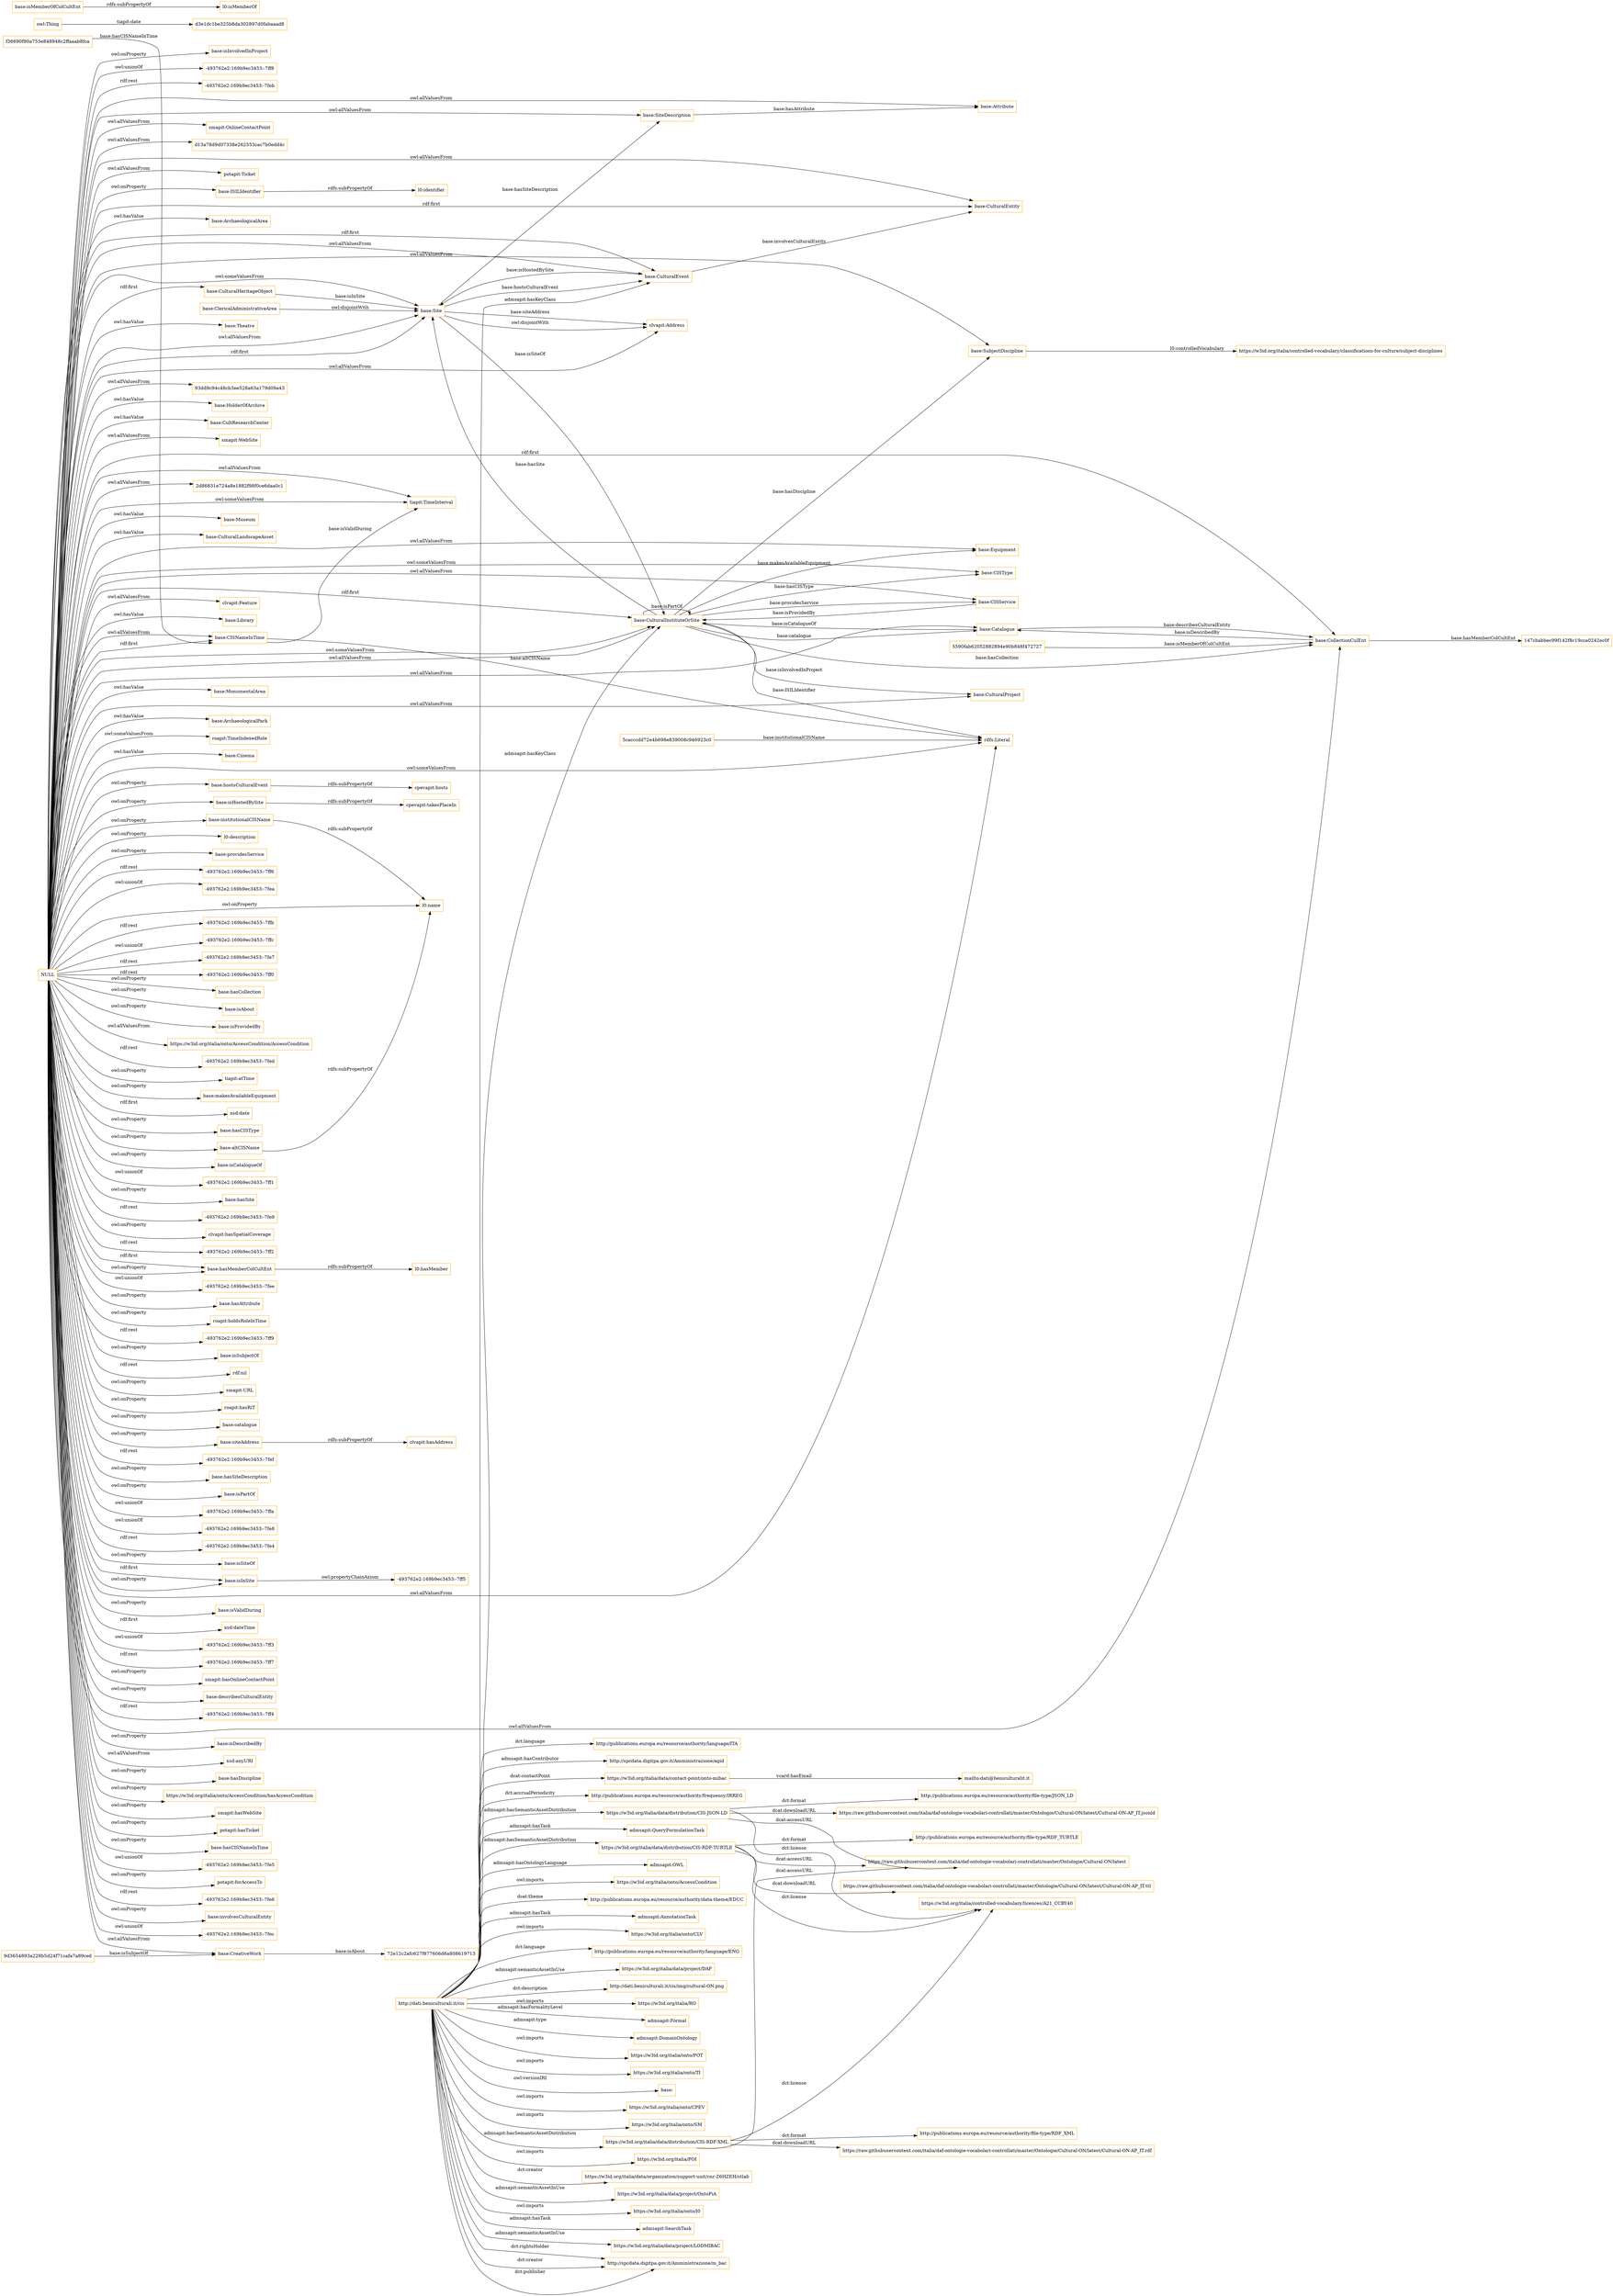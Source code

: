 digraph ar2dtool_diagram { 
rankdir=LR;
size="1501"
node [shape = rectangle, color="orange"]; "base:Attribute" "base:CulturalHeritageObject" "smapit:OnlineContactPoint" "5590fab62052882894e90b848f472727" "d13a78d9d07338e262553cac7b0edd4c" "base:CISType" "potapit:Ticket" "base:Catalogue" "base:ArchaeologicalArea" "clvapit:Address" "base:Site" "base:CulturalEntity" "base:Theatre" "base:CulturalInstituteOrSite" "9d3654893a229b5d24f71cafa7a89ced" "93dd9c94c48cb3ee528a63a179d09a43" "base:HolderOfArchive" "base:CultResearchCenter" "smapit:WebSite" "5cacccdd72e4b698e839008c946923c0" "tiapit:TimeInterval" "f36690f90a753e848948c2ffaaab8fca" "2d86831e724a8e1882f98f0ce6daa0c1" "base:CISNameInTime" "base:ClericalAdministrativeArea" "base:Museum" "base:CulturalLandscapeAsset" "base:CollectionCulEnt" "base:Equipment" "72e12c2afc627f877606d6a808619713" "base:CreativeWork" "base:SubjectDiscipline" "clvapit:Feature" "base:Library" "base:CulturalEvent" "base:CISService" "base:SiteDescription" "owl:Thing" "base:MonumentalArea" "147cbabbec99f142f8c19cca0242ec0f" "base:CulturalProject" "base:ArchaeologicalPark" "roapit:TimeIndexedRole" "base:Cinema" ; /*classes style*/
	"https://w3id.org/italia/data/distribution/CIS-RDF-XML" -> "https://w3id.org/italia/controlled-vocabulary/licences/A21_CCBY40" [ label = "dct:license" ];
	"https://w3id.org/italia/data/distribution/CIS-RDF-XML" -> "https://raw.githubusercontent.com/italia/daf-ontologie-vocabolari-controllati/master/Ontologie/Cultural-ON/latest/Cultural-ON-AP_IT.rdf" [ label = "dcat:downloadURL" ];
	"https://w3id.org/italia/data/distribution/CIS-RDF-XML" -> "http://publications.europa.eu/resource/authority/file-type/RDF_XML" [ label = "dct:format" ];
	"https://w3id.org/italia/data/distribution/CIS-RDF-XML" -> "https://raw.githubusercontent.com/italia/daf-ontologie-vocabolari-controllati/master/Ontologie/Cultural-ON/latest" [ label = "dcat:accessURL" ];
	"base:hostsCulturalEvent" -> "cpevapit:hosts" [ label = "rdfs:subPropertyOf" ];
	"http://dati.beniculturali.it/cis" -> "https://w3id.org/italia/POI" [ label = "owl:imports" ];
	"http://dati.beniculturali.it/cis" -> "https://w3id.org/italia/data/organization/support-unit/cnr-Z6HZEH/stlab" [ label = "dct:creator" ];
	"http://dati.beniculturali.it/cis" -> "https://w3id.org/italia/data/project/OntoPiA" [ label = "admsapit:semanticAssetInUse" ];
	"http://dati.beniculturali.it/cis" -> "https://w3id.org/italia/onto/l0" [ label = "owl:imports" ];
	"http://dati.beniculturali.it/cis" -> "admsapit:SearchTask" [ label = "admsapit:hasTask" ];
	"http://dati.beniculturali.it/cis" -> "https://w3id.org/italia/data/project/LODMIBAC" [ label = "admsapit:semanticAssetInUse" ];
	"http://dati.beniculturali.it/cis" -> "base:CulturalInstituteOrSite" [ label = "admsapit:hasKeyClass" ];
	"http://dati.beniculturali.it/cis" -> "base:CulturalEvent" [ label = "admsapit:hasKeyClass" ];
	"http://dati.beniculturali.it/cis" -> "http://spcdata.digitpa.gov.it/Amministrazione/m_bac" [ label = "dct:rightsHolder" ];
	"http://dati.beniculturali.it/cis" -> "http://publications.europa.eu/resource/authority/language/ITA" [ label = "dct:language" ];
	"http://dati.beniculturali.it/cis" -> "http://spcdata.digitpa.gov.it/Amministrazione/agid" [ label = "admsapit:hasContributor" ];
	"http://dati.beniculturali.it/cis" -> "https://w3id.org/italia/data/contact-point/onto-mibac" [ label = "dcat:contactPoint" ];
	"http://dati.beniculturali.it/cis" -> "http://publications.europa.eu/resource/authority/frequency/IRREG" [ label = "dct:accrualPeriodicity" ];
	"http://dati.beniculturali.it/cis" -> "https://w3id.org/italia/data/distribution/CIS-JSON-LD" [ label = "admsapit:hasSemanticAssetDistribution" ];
	"http://dati.beniculturali.it/cis" -> "admsapit:QueryFormulationTask" [ label = "admsapit:hasTask" ];
	"http://dati.beniculturali.it/cis" -> "https://w3id.org/italia/data/distribution/CIS-RDF-TURTLE" [ label = "admsapit:hasSemanticAssetDistribution" ];
	"http://dati.beniculturali.it/cis" -> "admsapit:OWL" [ label = "admsapit:hasOntologyLanguage" ];
	"http://dati.beniculturali.it/cis" -> "https://w3id.org/italia/onto/AccessCondition" [ label = "owl:imports" ];
	"http://dati.beniculturali.it/cis" -> "http://publications.europa.eu/resource/authority/data-theme/EDUC" [ label = "dcat:theme" ];
	"http://dati.beniculturali.it/cis" -> "admsapit:AnnotationTask" [ label = "admsapit:hasTask" ];
	"http://dati.beniculturali.it/cis" -> "https://w3id.org/italia/onto/CLV" [ label = "owl:imports" ];
	"http://dati.beniculturali.it/cis" -> "http://publications.europa.eu/resource/authority/language/ENG" [ label = "dct:language" ];
	"http://dati.beniculturali.it/cis" -> "https://w3id.org/italia/data/project/DAF" [ label = "admsapit:semanticAssetInUse" ];
	"http://dati.beniculturali.it/cis" -> "https://w3id.org/italia/data/distribution/CIS-RDF-XML" [ label = "admsapit:hasSemanticAssetDistribution" ];
	"http://dati.beniculturali.it/cis" -> "http://dati.beniculturali.it/cis/img/cultural-ON.png" [ label = "dct:description" ];
	"http://dati.beniculturali.it/cis" -> "https://w3id.org/italia/RO" [ label = "owl:imports" ];
	"http://dati.beniculturali.it/cis" -> "http://spcdata.digitpa.gov.it/Amministrazione/m_bac" [ label = "dct:creator" ];
	"http://dati.beniculturali.it/cis" -> "http://spcdata.digitpa.gov.it/Amministrazione/m_bac" [ label = "dct:publisher" ];
	"http://dati.beniculturali.it/cis" -> "admsapit:Formal" [ label = "admsapit:hasFormalityLevel" ];
	"http://dati.beniculturali.it/cis" -> "admsapit:DomainOntology" [ label = "admsapit:type" ];
	"http://dati.beniculturali.it/cis" -> "https://w3id.org/italia/onto/POT" [ label = "owl:imports" ];
	"http://dati.beniculturali.it/cis" -> "https://w3id.org/italia/onto/TI" [ label = "owl:imports" ];
	"http://dati.beniculturali.it/cis" -> "base:" [ label = "owl:versionIRI" ];
	"http://dati.beniculturali.it/cis" -> "https://w3id.org/italia/onto/CPEV" [ label = "owl:imports" ];
	"http://dati.beniculturali.it/cis" -> "https://w3id.org/italia/onto/SM" [ label = "owl:imports" ];
	"base:ClericalAdministrativeArea" -> "base:Site" [ label = "owl:disjointWith" ];
	"https://w3id.org/italia/data/contact-point/onto-mibac" -> "mailto:dati@beniculturalit.it" [ label = "vcard:hasEmail" ];
	"base:Site" -> "clvapit:Address" [ label = "owl:disjointWith" ];
	"https://w3id.org/italia/data/distribution/CIS-JSON-LD" -> "https://w3id.org/italia/controlled-vocabulary/licences/A21_CCBY40" [ label = "dct:license" ];
	"https://w3id.org/italia/data/distribution/CIS-JSON-LD" -> "http://publications.europa.eu/resource/authority/file-type/JSON_LD" [ label = "dct:format" ];
	"https://w3id.org/italia/data/distribution/CIS-JSON-LD" -> "https://raw.githubusercontent.com/italia/daf-ontologie-vocabolari-controllati/master/Ontologie/Cultural-ON/latest/Cultural-ON-AP_IT.jsonld" [ label = "dcat:downloadURL" ];
	"https://w3id.org/italia/data/distribution/CIS-JSON-LD" -> "https://raw.githubusercontent.com/italia/daf-ontologie-vocabolari-controllati/master/Ontologie/Cultural-ON/latest" [ label = "dcat:accessURL" ];
	"base:isHostedBySite" -> "cpevapit:takesPlaceIn" [ label = "rdfs:subPropertyOf" ];
	"base:institutionalCISName" -> "l0:name" [ label = "rdfs:subPropertyOf" ];
	"NULL" -> "l0:description" [ label = "owl:onProperty" ];
	"NULL" -> "smapit:OnlineContactPoint" [ label = "owl:allValuesFrom" ];
	"NULL" -> "smapit:WebSite" [ label = "owl:allValuesFrom" ];
	"NULL" -> "base:providesService" [ label = "owl:onProperty" ];
	"NULL" -> "-493762e2:169b9ec3453:-7ff6" [ label = "rdf:rest" ];
	"NULL" -> "base:Museum" [ label = "owl:hasValue" ];
	"NULL" -> "base:CISNameInTime" [ label = "owl:allValuesFrom" ];
	"NULL" -> "-493762e2:169b9ec3453:-7fea" [ label = "owl:unionOf" ];
	"NULL" -> "base:institutionalCISName" [ label = "owl:onProperty" ];
	"NULL" -> "base:altCISName" [ label = "owl:onProperty" ];
	"NULL" -> "l0:name" [ label = "owl:onProperty" ];
	"NULL" -> "-493762e2:169b9ec3453:-7ffb" [ label = "rdf:rest" ];
	"NULL" -> "-493762e2:169b9ec3453:-7ffc" [ label = "owl:unionOf" ];
	"NULL" -> "base:SiteDescription" [ label = "owl:allValuesFrom" ];
	"NULL" -> "-493762e2:169b9ec3453:-7fe7" [ label = "rdf:rest" ];
	"NULL" -> "base:CulturalInstituteOrSite" [ label = "owl:someValuesFrom" ];
	"NULL" -> "-493762e2:169b9ec3453:-7ff0" [ label = "rdf:rest" ];
	"NULL" -> "roapit:TimeIndexedRole" [ label = "owl:someValuesFrom" ];
	"NULL" -> "base:hasCollection" [ label = "owl:onProperty" ];
	"NULL" -> "base:Site" [ label = "rdf:first" ];
	"NULL" -> "base:isAbout" [ label = "owl:onProperty" ];
	"NULL" -> "base:Theatre" [ label = "owl:hasValue" ];
	"NULL" -> "base:isProvidedBy" [ label = "owl:onProperty" ];
	"NULL" -> "base:HolderOfArchive" [ label = "owl:hasValue" ];
	"NULL" -> "https://w3id.org/italia/onto/AccessCondition/AccessCondition" [ label = "owl:allValuesFrom" ];
	"NULL" -> "base:CollectionCulEnt" [ label = "owl:allValuesFrom" ];
	"NULL" -> "-493762e2:169b9ec3453:-7fed" [ label = "rdf:rest" ];
	"NULL" -> "tiapit:atTime" [ label = "owl:onProperty" ];
	"NULL" -> "base:CultResearchCenter" [ label = "owl:hasValue" ];
	"NULL" -> "base:makesAvailableEquipment" [ label = "owl:onProperty" ];
	"NULL" -> "xsd:date" [ label = "rdf:first" ];
	"NULL" -> "base:CulturalHeritageObject" [ label = "rdf:first" ];
	"NULL" -> "base:CulturalEvent" [ label = "rdf:first" ];
	"NULL" -> "base:hasCISType" [ label = "owl:onProperty" ];
	"NULL" -> "base:hasMemberColCultEnt" [ label = "owl:onProperty" ];
	"NULL" -> "base:CreativeWork" [ label = "owl:allValuesFrom" ];
	"NULL" -> "base:hasMemberColCultEnt" [ label = "rdf:first" ];
	"NULL" -> "base:MonumentalArea" [ label = "owl:hasValue" ];
	"NULL" -> "base:isCatalogueOf" [ label = "owl:onProperty" ];
	"NULL" -> "base:CISNameInTime" [ label = "rdf:first" ];
	"NULL" -> "base:CulturalProject" [ label = "owl:allValuesFrom" ];
	"NULL" -> "base:CulturalEntity" [ label = "owl:allValuesFrom" ];
	"NULL" -> "base:hostsCulturalEvent" [ label = "owl:onProperty" ];
	"NULL" -> "base:Library" [ label = "owl:hasValue" ];
	"NULL" -> "-493762e2:169b9ec3453:-7ff1" [ label = "owl:unionOf" ];
	"NULL" -> "base:hasSite" [ label = "owl:onProperty" ];
	"NULL" -> "-493762e2:169b9ec3453:-7fe9" [ label = "rdf:rest" ];
	"NULL" -> "clvapit:hasSpatialCoverage" [ label = "owl:onProperty" ];
	"NULL" -> "base:CulturalEntity" [ label = "rdf:first" ];
	"NULL" -> "-493762e2:169b9ec3453:-7ff2" [ label = "rdf:rest" ];
	"NULL" -> "d13a78d9d07338e262553cac7b0edd4c" [ label = "owl:allValuesFrom" ];
	"NULL" -> "-493762e2:169b9ec3453:-7fee" [ label = "owl:unionOf" ];
	"NULL" -> "base:hasAttribute" [ label = "owl:onProperty" ];
	"NULL" -> "roapit:holdsRoleInTime" [ label = "owl:onProperty" ];
	"NULL" -> "base:CollectionCulEnt" [ label = "rdf:first" ];
	"NULL" -> "base:CulturalEvent" [ label = "owl:allValuesFrom" ];
	"NULL" -> "base:siteAddress" [ label = "owl:onProperty" ];
	"NULL" -> "-493762e2:169b9ec3453:-7ff9" [ label = "rdf:rest" ];
	"NULL" -> "base:isSubjectOf" [ label = "owl:onProperty" ];
	"NULL" -> "93dd9c94c48cb3ee528a63a179d09a43" [ label = "owl:allValuesFrom" ];
	"NULL" -> "base:CulturalInstituteOrSite" [ label = "owl:allValuesFrom" ];
	"NULL" -> "rdf:nil" [ label = "rdf:rest" ];
	"NULL" -> "smapit:URL" [ label = "owl:onProperty" ];
	"NULL" -> "roapit:hasRiT" [ label = "owl:onProperty" ];
	"NULL" -> "base:catalogue" [ label = "owl:onProperty" ];
	"NULL" -> "base:CulturalLandscapeAsset" [ label = "owl:hasValue" ];
	"NULL" -> "base:isInSite" [ label = "owl:onProperty" ];
	"NULL" -> "-493762e2:169b9ec3453:-7fef" [ label = "rdf:rest" ];
	"NULL" -> "base:hasSiteDescription" [ label = "owl:onProperty" ];
	"NULL" -> "base:Equipment" [ label = "owl:allValuesFrom" ];
	"NULL" -> "base:isHostedBySite" [ label = "owl:onProperty" ];
	"NULL" -> "base:isPartOf" [ label = "owl:onProperty" ];
	"NULL" -> "-493762e2:169b9ec3453:-7ffa" [ label = "owl:unionOf" ];
	"NULL" -> "-493762e2:169b9ec3453:-7fe8" [ label = "owl:unionOf" ];
	"NULL" -> "clvapit:Address" [ label = "owl:allValuesFrom" ];
	"NULL" -> "-493762e2:169b9ec3453:-7fe4" [ label = "rdf:rest" ];
	"NULL" -> "base:isSiteOf" [ label = "owl:onProperty" ];
	"NULL" -> "rdfs:Literal" [ label = "owl:someValuesFrom" ];
	"NULL" -> "base:isValidDuring" [ label = "owl:onProperty" ];
	"NULL" -> "base:ArchaeologicalArea" [ label = "owl:hasValue" ];
	"NULL" -> "xsd:dateTime" [ label = "rdf:first" ];
	"NULL" -> "-493762e2:169b9ec3453:-7ff3" [ label = "owl:unionOf" ];
	"NULL" -> "-493762e2:169b9ec3453:-7ff7" [ label = "rdf:rest" ];
	"NULL" -> "base:Attribute" [ label = "owl:allValuesFrom" ];
	"NULL" -> "potapit:Ticket" [ label = "owl:allValuesFrom" ];
	"NULL" -> "smapit:hasOnlineContactPoint" [ label = "owl:onProperty" ];
	"NULL" -> "base:describesCulturalEntity" [ label = "owl:onProperty" ];
	"NULL" -> "base:SubjectDiscipline" [ label = "owl:allValuesFrom" ];
	"NULL" -> "-493762e2:169b9ec3453:-7ff4" [ label = "rdf:rest" ];
	"NULL" -> "base:Site" [ label = "owl:someValuesFrom" ];
	"NULL" -> "clvapit:Feature" [ label = "owl:allValuesFrom" ];
	"NULL" -> "base:ISILIdentifier" [ label = "owl:onProperty" ];
	"NULL" -> "base:CISService" [ label = "owl:allValuesFrom" ];
	"NULL" -> "base:isDescribedBy" [ label = "owl:onProperty" ];
	"NULL" -> "xsd:anyURI" [ label = "owl:allValuesFrom" ];
	"NULL" -> "base:Catalogue" [ label = "owl:allValuesFrom" ];
	"NULL" -> "base:hasDiscipline" [ label = "owl:onProperty" ];
	"NULL" -> "https://w3id.org/italia/onto/AccessCondition/hasAccessCondition" [ label = "owl:onProperty" ];
	"NULL" -> "smapit:hasWebSite" [ label = "owl:onProperty" ];
	"NULL" -> "rdfs:Literal" [ label = "owl:allValuesFrom" ];
	"NULL" -> "base:isInSite" [ label = "rdf:first" ];
	"NULL" -> "potapit:hasTicket" [ label = "owl:onProperty" ];
	"NULL" -> "base:hasCISNameInTime" [ label = "owl:onProperty" ];
	"NULL" -> "tiapit:TimeInterval" [ label = "owl:someValuesFrom" ];
	"NULL" -> "-493762e2:169b9ec3453:-7fe5" [ label = "owl:unionOf" ];
	"NULL" -> "base:CulturalInstituteOrSite" [ label = "rdf:first" ];
	"NULL" -> "tiapit:TimeInterval" [ label = "owl:allValuesFrom" ];
	"NULL" -> "base:Cinema" [ label = "owl:hasValue" ];
	"NULL" -> "base:Site" [ label = "owl:allValuesFrom" ];
	"NULL" -> "base:ArchaeologicalPark" [ label = "owl:hasValue" ];
	"NULL" -> "potapit:forAccessTo" [ label = "owl:onProperty" ];
	"NULL" -> "-493762e2:169b9ec3453:-7fe6" [ label = "rdf:rest" ];
	"NULL" -> "base:involvesCulturalEntity" [ label = "owl:onProperty" ];
	"NULL" -> "base:CISType" [ label = "owl:someValuesFrom" ];
	"NULL" -> "2d86831e724a8e1882f98f0ce6daa0c1" [ label = "owl:allValuesFrom" ];
	"NULL" -> "-493762e2:169b9ec3453:-7fec" [ label = "owl:unionOf" ];
	"NULL" -> "base:isInvolvedInProject" [ label = "owl:onProperty" ];
	"NULL" -> "-493762e2:169b9ec3453:-7ff8" [ label = "owl:unionOf" ];
	"NULL" -> "-493762e2:169b9ec3453:-7feb" [ label = "rdf:rest" ];
	"base:SubjectDiscipline" -> "https://w3id.org/italia/controlled-vocabulary/classifications-for-culture/subject-disciplines" [ label = "l0:controlledVocabulary" ];
	"base:hasMemberColCultEnt" -> "l0:hasMember" [ label = "rdfs:subPropertyOf" ];
	"base:isMemberOfColCultEnt" -> "l0:isMemberOf" [ label = "rdfs:subPropertyOf" ];
	"base:altCISName" -> "l0:name" [ label = "rdfs:subPropertyOf" ];
	"base:siteAddress" -> "clvapit:hasAddress" [ label = "rdfs:subPropertyOf" ];
	"base:ISILIdentifier" -> "l0:identifier" [ label = "rdfs:subPropertyOf" ];
	"base:isInSite" -> "-493762e2:169b9ec3453:-7ff5" [ label = "owl:propertyChainAxiom" ];
	"https://w3id.org/italia/data/distribution/CIS-RDF-TURTLE" -> "https://raw.githubusercontent.com/italia/daf-ontologie-vocabolari-controllati/master/Ontologie/Cultural-ON/latest/Cultural-ON-AP_IT.ttl" [ label = "dcat:downloadURL" ];
	"https://w3id.org/italia/data/distribution/CIS-RDF-TURTLE" -> "https://w3id.org/italia/controlled-vocabulary/licences/A21_CCBY40" [ label = "dct:license" ];
	"https://w3id.org/italia/data/distribution/CIS-RDF-TURTLE" -> "https://raw.githubusercontent.com/italia/daf-ontologie-vocabolari-controllati/master/Ontologie/Cultural-ON/latest" [ label = "dcat:accessURL" ];
	"https://w3id.org/italia/data/distribution/CIS-RDF-TURTLE" -> "http://publications.europa.eu/resource/authority/file-type/RDF_TURTLE" [ label = "dct:format" ];
	"9d3654893a229b5d24f71cafa7a89ced" -> "base:CreativeWork" [ label = "base:isSubjectOf" ];
	"base:CulturalInstituteOrSite" -> "base:Equipment" [ label = "base:makesAvailableEquipment" ];
	"base:SiteDescription" -> "base:Attribute" [ label = "base:hasAttribute" ];
	"5590fab62052882894e90b848f472727" -> "base:CollectionCulEnt" [ label = "base:isMemberOfColCultEnt" ];
	"base:CulturalInstituteOrSite" -> "base:Catalogue" [ label = "base:catalogue" ];
	"base:CollectionCulEnt" -> "base:Catalogue" [ label = "base:isDescribedBy" ];
	"base:CulturalInstituteOrSite" -> "base:Site" [ label = "base:hasSite" ];
	"owl:Thing" -> "d3e1dc1be325b8da302897d0fabaaad8" [ label = "tiapit:date" ];
	"base:CISNameInTime" -> "tiapit:TimeInterval" [ label = "base:isValidDuring" ];
	"base:CulturalEvent" -> "base:Site" [ label = "base:isHostedBySite" ];
	"base:CulturalInstituteOrSite" -> "base:CISService" [ label = "base:providesService" ];
	"f36690f90a753e848948c2ffaaab8fca" -> "base:CISNameInTime" [ label = "base:hasCISNameInTime" ];
	"base:Catalogue" -> "base:CulturalInstituteOrSite" [ label = "base:isCatalogueOf" ];
	"base:Site" -> "base:CulturalEvent" [ label = "base:hostsCulturalEvent" ];
	"base:CollectionCulEnt" -> "147cbabbec99f142f8c19cca0242ec0f" [ label = "base:hasMemberColCultEnt" ];
	"base:CulturalInstituteOrSite" -> "base:SubjectDiscipline" [ label = "base:hasDiscipline" ];
	"base:CulturalInstituteOrSite" -> "base:CulturalProject" [ label = "base:isInvolvedInProject" ];
	"5cacccdd72e4b698e839008c946923c0" -> "rdfs:Literal" [ label = "base:institutionalCISName" ];
	"base:CulturalInstituteOrSite" -> "base:CulturalInstituteOrSite" [ label = "base:isPartOf" ];
	"base:CISService" -> "base:CulturalInstituteOrSite" [ label = "base:isProvidedBy" ];
	"base:CISNameInTime" -> "rdfs:Literal" [ label = "base:altCISName" ];
	"base:Site" -> "base:CulturalInstituteOrSite" [ label = "base:isSiteOf" ];
	"base:Site" -> "base:SiteDescription" [ label = "base:hasSiteDescription" ];
	"base:CulturalInstituteOrSite" -> "base:CollectionCulEnt" [ label = "base:hasCollection" ];
	"base:Site" -> "clvapit:Address" [ label = "base:siteAddress" ];
	"base:CreativeWork" -> "72e12c2afc627f877606d6a808619713" [ label = "base:isAbout" ];
	"base:Catalogue" -> "base:CollectionCulEnt" [ label = "base:describesCulturalEntity" ];
	"base:CulturalInstituteOrSite" -> "base:CISType" [ label = "base:hasCISType" ];
	"base:CulturalEvent" -> "base:CulturalEntity" [ label = "base:involvesCulturalEntity" ];
	"base:CulturalHeritageObject" -> "base:Site" [ label = "base:isInSite" ];
	"base:CulturalInstituteOrSite" -> "rdfs:Literal" [ label = "base:ISILIdentifier" ];

}

